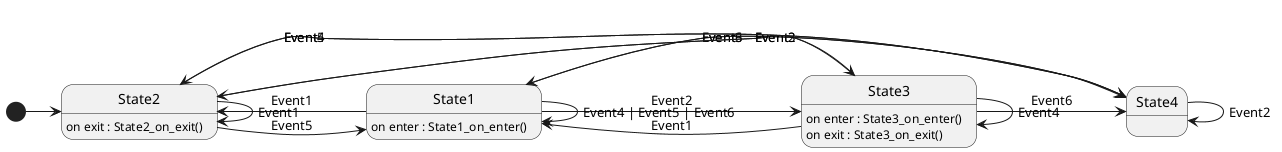 
@startuml

[*] -> State2

State1 : on enter : State1_on_enter()
State1 -> State2 : Event1
State1 -> State3 : Event2
State1 -> State4 : Event3
State1 -> State1 : Event4 | Event5 | Event6


State2 : on exit : State2_on_exit()
State2 -> State3 : Event3
State2 -> State4 : Event4
State2 -> State1 : Event5
State2 -> State2 : Event1


State3 : on enter : State3_on_enter()
State3 : on exit : State3_on_exit()
State3 -> State4 : Event6
State3 -> State2 : Event2
State3 -> State1 : Event1
State3 -> State3 : Event4


State4 -> State1 : Event6
State4 -> State2 : Event5
State4 -> State4 : Event2


@enduml
